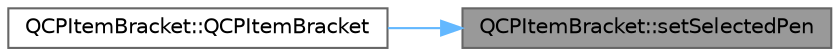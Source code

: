 digraph "QCPItemBracket::setSelectedPen"
{
 // LATEX_PDF_SIZE
  bgcolor="transparent";
  edge [fontname=Helvetica,fontsize=10,labelfontname=Helvetica,labelfontsize=10];
  node [fontname=Helvetica,fontsize=10,shape=box,height=0.2,width=0.4];
  rankdir="RL";
  Node1 [label="QCPItemBracket::setSelectedPen",height=0.2,width=0.4,color="gray40", fillcolor="grey60", style="filled", fontcolor="black",tooltip=" "];
  Node1 -> Node2 [dir="back",color="steelblue1",style="solid"];
  Node2 [label="QCPItemBracket::QCPItemBracket",height=0.2,width=0.4,color="grey40", fillcolor="white", style="filled",URL="$class_q_c_p_item_bracket.html#a44ecfa37a76de5e3549e2d61f9d8ee56",tooltip=" "];
}
